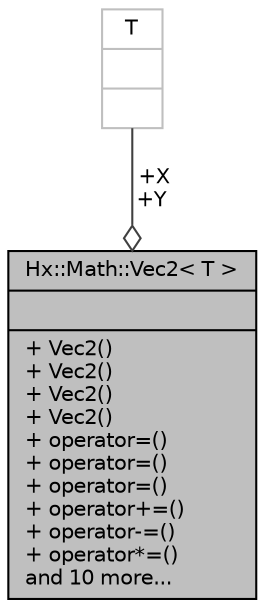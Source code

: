 digraph "Hx::Math::Vec2&lt; T &gt;"
{
  edge [fontname="Helvetica",fontsize="10",labelfontname="Helvetica",labelfontsize="10"];
  node [fontname="Helvetica",fontsize="10",shape=record];
  Node1 [label="{Hx::Math::Vec2\< T \>\n||+ Vec2()\l+ Vec2()\l+ Vec2()\l+ Vec2()\l+ operator=()\l+ operator=()\l+ operator=()\l+ operator+=()\l+ operator-=()\l+ operator*=()\land 10 more...\l}",height=0.2,width=0.4,color="black", fillcolor="grey75", style="filled", fontcolor="black"];
  Node2 -> Node1 [color="grey25",fontsize="10",style="solid",label=" +X\n+Y" ,arrowhead="odiamond",fontname="Helvetica"];
  Node2 [label="{T\n||}",height=0.2,width=0.4,color="grey75", fillcolor="white", style="filled"];
}
